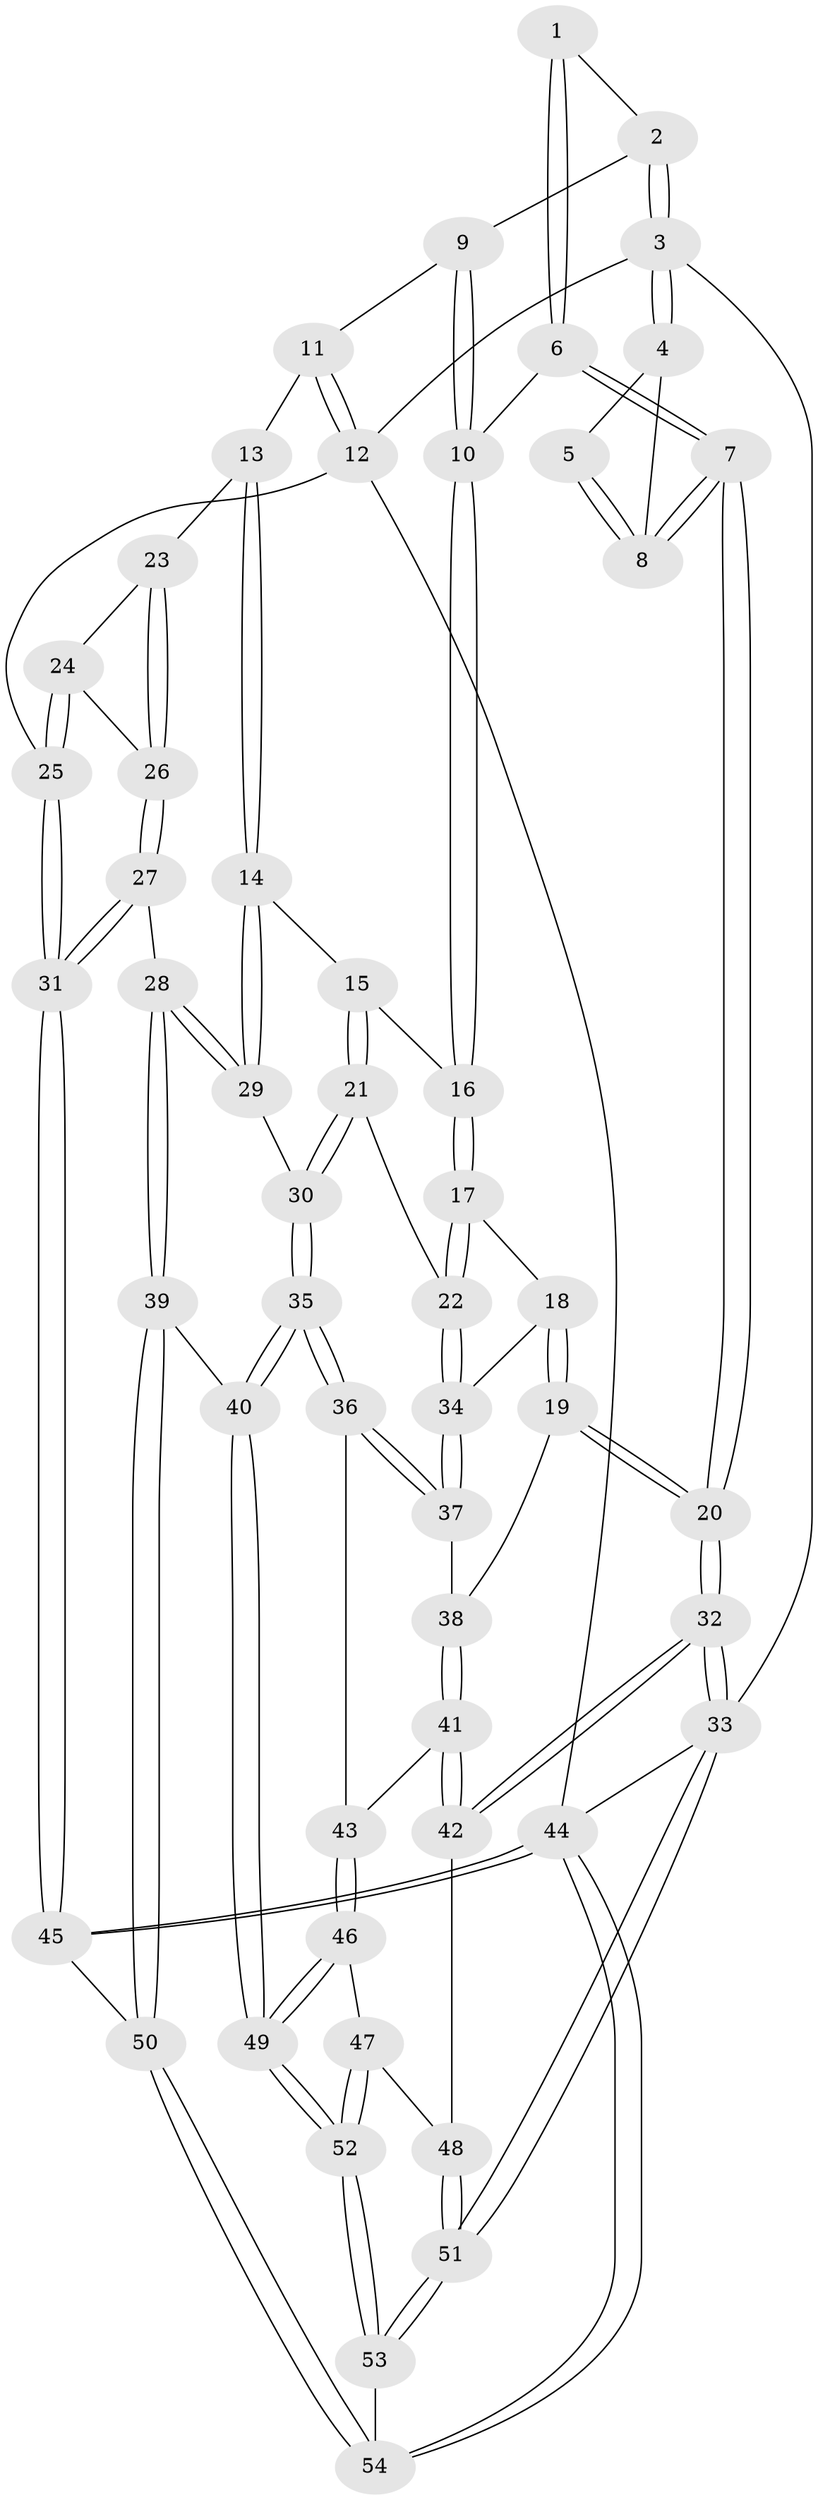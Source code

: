 // coarse degree distribution, {4: 0.5405405405405406, 7: 0.02702702702702703, 1: 0.02702702702702703, 6: 0.10810810810810811, 3: 0.05405405405405406, 5: 0.21621621621621623, 8: 0.02702702702702703}
// Generated by graph-tools (version 1.1) at 2025/21/03/04/25 18:21:29]
// undirected, 54 vertices, 132 edges
graph export_dot {
graph [start="1"]
  node [color=gray90,style=filled];
  1 [pos="+0.18193194128616952+0.04371777936085468"];
  2 [pos="+0.19282999979754414+0"];
  3 [pos="+0+0"];
  4 [pos="+0+0"];
  5 [pos="+0.17897940808590782+0.04395834553811663"];
  6 [pos="+0.2064578218381773+0.1248851974214486"];
  7 [pos="+0+0.46398593739452015"];
  8 [pos="+0+0.17458806264075447"];
  9 [pos="+0.7076818658725639+0"];
  10 [pos="+0.3870986222686186+0.18155660558473"];
  11 [pos="+0.7515113783580298+0"];
  12 [pos="+1+0"];
  13 [pos="+0.7665812020351933+0.2372205960628292"];
  14 [pos="+0.722324714274863+0.3028182076154616"];
  15 [pos="+0.40728992798304153+0.2786961512226683"];
  16 [pos="+0.3988456396873573+0.2732972333188371"];
  17 [pos="+0.34134776089289065+0.3509445953518608"];
  18 [pos="+0.22318313526860095+0.4518478371076551"];
  19 [pos="+0.06741518237768473+0.48401367078597696"];
  20 [pos="+0+0.48568478749509875"];
  21 [pos="+0.5887524025084622+0.50193372500541"];
  22 [pos="+0.4936627988718928+0.5369696924084743"];
  23 [pos="+0.8874975854584009+0.3166787847810946"];
  24 [pos="+1+0.3397678942004122"];
  25 [pos="+1+0.34355985637685776"];
  26 [pos="+0.9073449190016931+0.4751190029924881"];
  27 [pos="+0.9024777862663013+0.629058098652584"];
  28 [pos="+0.7938630658032039+0.6261051767150626"];
  29 [pos="+0.6524465926686858+0.5026742027857799"];
  30 [pos="+0.6400033289143601+0.5051609521453747"];
  31 [pos="+1+0.7245509475861293"];
  32 [pos="+0+0.5093583077382359"];
  33 [pos="+0+1"];
  34 [pos="+0.4323606174212025+0.575672044869926"];
  35 [pos="+0.5205019690505819+0.8011144087566817"];
  36 [pos="+0.4243851794314306+0.6884374210053649"];
  37 [pos="+0.4130021992260398+0.6417248607392538"];
  38 [pos="+0.3010581025158337+0.6564228875180711"];
  39 [pos="+0.6867468279349117+0.8259996949035482"];
  40 [pos="+0.5298599526729922+0.8276675541702071"];
  41 [pos="+0.2789972089600237+0.7167340556446601"];
  42 [pos="+0.22386731065414373+0.7474242949840625"];
  43 [pos="+0.34098995987768965+0.7553757965835926"];
  44 [pos="+1+1"];
  45 [pos="+1+0.9976913932517535"];
  46 [pos="+0.33307050280026845+0.7897801318800903"];
  47 [pos="+0.2584452598973846+0.7947895592009542"];
  48 [pos="+0.2305386134621489+0.7752448514132074"];
  49 [pos="+0.42420712424178264+0.9719508887653928"];
  50 [pos="+0.7257400678950215+0.8853802160471997"];
  51 [pos="+0+1"];
  52 [pos="+0.34885289607385384+1"];
  53 [pos="+0.3437509333749752+1"];
  54 [pos="+0.6478199963151274+1"];
  1 -- 2;
  1 -- 6;
  1 -- 6;
  2 -- 3;
  2 -- 3;
  2 -- 9;
  3 -- 4;
  3 -- 4;
  3 -- 12;
  3 -- 33;
  4 -- 5;
  4 -- 8;
  5 -- 8;
  5 -- 8;
  6 -- 7;
  6 -- 7;
  6 -- 10;
  7 -- 8;
  7 -- 8;
  7 -- 20;
  7 -- 20;
  9 -- 10;
  9 -- 10;
  9 -- 11;
  10 -- 16;
  10 -- 16;
  11 -- 12;
  11 -- 12;
  11 -- 13;
  12 -- 25;
  12 -- 44;
  13 -- 14;
  13 -- 14;
  13 -- 23;
  14 -- 15;
  14 -- 29;
  14 -- 29;
  15 -- 16;
  15 -- 21;
  15 -- 21;
  16 -- 17;
  16 -- 17;
  17 -- 18;
  17 -- 22;
  17 -- 22;
  18 -- 19;
  18 -- 19;
  18 -- 34;
  19 -- 20;
  19 -- 20;
  19 -- 38;
  20 -- 32;
  20 -- 32;
  21 -- 22;
  21 -- 30;
  21 -- 30;
  22 -- 34;
  22 -- 34;
  23 -- 24;
  23 -- 26;
  23 -- 26;
  24 -- 25;
  24 -- 25;
  24 -- 26;
  25 -- 31;
  25 -- 31;
  26 -- 27;
  26 -- 27;
  27 -- 28;
  27 -- 31;
  27 -- 31;
  28 -- 29;
  28 -- 29;
  28 -- 39;
  28 -- 39;
  29 -- 30;
  30 -- 35;
  30 -- 35;
  31 -- 45;
  31 -- 45;
  32 -- 33;
  32 -- 33;
  32 -- 42;
  32 -- 42;
  33 -- 51;
  33 -- 51;
  33 -- 44;
  34 -- 37;
  34 -- 37;
  35 -- 36;
  35 -- 36;
  35 -- 40;
  35 -- 40;
  36 -- 37;
  36 -- 37;
  36 -- 43;
  37 -- 38;
  38 -- 41;
  38 -- 41;
  39 -- 40;
  39 -- 50;
  39 -- 50;
  40 -- 49;
  40 -- 49;
  41 -- 42;
  41 -- 42;
  41 -- 43;
  42 -- 48;
  43 -- 46;
  43 -- 46;
  44 -- 45;
  44 -- 45;
  44 -- 54;
  44 -- 54;
  45 -- 50;
  46 -- 47;
  46 -- 49;
  46 -- 49;
  47 -- 48;
  47 -- 52;
  47 -- 52;
  48 -- 51;
  48 -- 51;
  49 -- 52;
  49 -- 52;
  50 -- 54;
  50 -- 54;
  51 -- 53;
  51 -- 53;
  52 -- 53;
  52 -- 53;
  53 -- 54;
}
